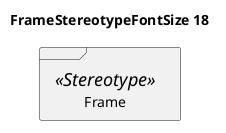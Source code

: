 @startuml
'!include ../../../plantuml-styles/plantuml-ae-skinparam-ex.iuml

skinparam FrameStereotypeFontSize 18

title FrameStereotypeFontSize 18

frame Frame <<Stereotype>>
@enduml